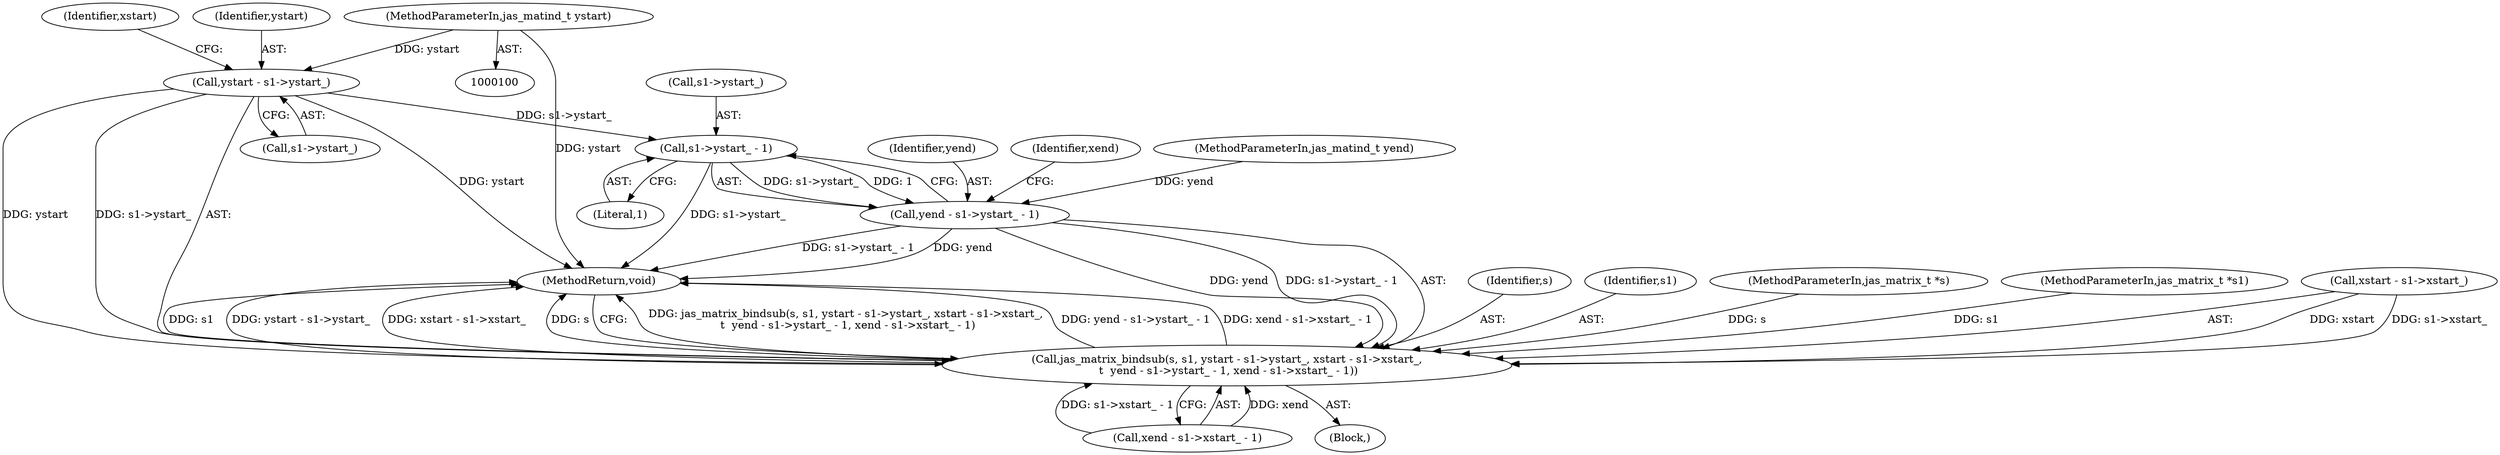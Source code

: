 digraph "0_jasper_d42b2388f7f8e0332c846675133acea151fc557a_25@pointer" {
"1000123" [label="(Call,s1->ystart_ - 1)"];
"1000111" [label="(Call,ystart - s1->ystart_)"];
"1000104" [label="(MethodParameterIn,jas_matind_t ystart)"];
"1000121" [label="(Call,yend - s1->ystart_ - 1)"];
"1000108" [label="(Call,jas_matrix_bindsub(s, s1, ystart - s1->ystart_, xstart - s1->xstart_,\n \t  yend - s1->ystart_ - 1, xend - s1->xstart_ - 1))"];
"1000128" [label="(Call,xend - s1->xstart_ - 1)"];
"1000122" [label="(Identifier,yend)"];
"1000104" [label="(MethodParameterIn,jas_matind_t ystart)"];
"1000111" [label="(Call,ystart - s1->ystart_)"];
"1000117" [label="(Identifier,xstart)"];
"1000109" [label="(Identifier,s)"];
"1000110" [label="(Identifier,s1)"];
"1000113" [label="(Call,s1->ystart_)"];
"1000101" [label="(MethodParameterIn,jas_matrix_t *s)"];
"1000135" [label="(MethodReturn,void)"];
"1000108" [label="(Call,jas_matrix_bindsub(s, s1, ystart - s1->ystart_, xstart - s1->xstart_,\n \t  yend - s1->ystart_ - 1, xend - s1->xstart_ - 1))"];
"1000124" [label="(Call,s1->ystart_)"];
"1000129" [label="(Identifier,xend)"];
"1000107" [label="(Block,)"];
"1000127" [label="(Literal,1)"];
"1000112" [label="(Identifier,ystart)"];
"1000106" [label="(MethodParameterIn,jas_matind_t yend)"];
"1000102" [label="(MethodParameterIn,jas_matrix_t *s1)"];
"1000116" [label="(Call,xstart - s1->xstart_)"];
"1000121" [label="(Call,yend - s1->ystart_ - 1)"];
"1000123" [label="(Call,s1->ystart_ - 1)"];
"1000123" -> "1000121"  [label="AST: "];
"1000123" -> "1000127"  [label="CFG: "];
"1000124" -> "1000123"  [label="AST: "];
"1000127" -> "1000123"  [label="AST: "];
"1000121" -> "1000123"  [label="CFG: "];
"1000123" -> "1000135"  [label="DDG: s1->ystart_"];
"1000123" -> "1000121"  [label="DDG: s1->ystart_"];
"1000123" -> "1000121"  [label="DDG: 1"];
"1000111" -> "1000123"  [label="DDG: s1->ystart_"];
"1000111" -> "1000108"  [label="AST: "];
"1000111" -> "1000113"  [label="CFG: "];
"1000112" -> "1000111"  [label="AST: "];
"1000113" -> "1000111"  [label="AST: "];
"1000117" -> "1000111"  [label="CFG: "];
"1000111" -> "1000135"  [label="DDG: ystart"];
"1000111" -> "1000108"  [label="DDG: ystart"];
"1000111" -> "1000108"  [label="DDG: s1->ystart_"];
"1000104" -> "1000111"  [label="DDG: ystart"];
"1000104" -> "1000100"  [label="AST: "];
"1000104" -> "1000135"  [label="DDG: ystart"];
"1000121" -> "1000108"  [label="AST: "];
"1000122" -> "1000121"  [label="AST: "];
"1000129" -> "1000121"  [label="CFG: "];
"1000121" -> "1000135"  [label="DDG: s1->ystart_ - 1"];
"1000121" -> "1000135"  [label="DDG: yend"];
"1000121" -> "1000108"  [label="DDG: yend"];
"1000121" -> "1000108"  [label="DDG: s1->ystart_ - 1"];
"1000106" -> "1000121"  [label="DDG: yend"];
"1000108" -> "1000107"  [label="AST: "];
"1000108" -> "1000128"  [label="CFG: "];
"1000109" -> "1000108"  [label="AST: "];
"1000110" -> "1000108"  [label="AST: "];
"1000116" -> "1000108"  [label="AST: "];
"1000128" -> "1000108"  [label="AST: "];
"1000135" -> "1000108"  [label="CFG: "];
"1000108" -> "1000135"  [label="DDG: jas_matrix_bindsub(s, s1, ystart - s1->ystart_, xstart - s1->xstart_,\n \t  yend - s1->ystart_ - 1, xend - s1->xstart_ - 1)"];
"1000108" -> "1000135"  [label="DDG: yend - s1->ystart_ - 1"];
"1000108" -> "1000135"  [label="DDG: xend - s1->xstart_ - 1"];
"1000108" -> "1000135"  [label="DDG: s1"];
"1000108" -> "1000135"  [label="DDG: ystart - s1->ystart_"];
"1000108" -> "1000135"  [label="DDG: xstart - s1->xstart_"];
"1000108" -> "1000135"  [label="DDG: s"];
"1000101" -> "1000108"  [label="DDG: s"];
"1000102" -> "1000108"  [label="DDG: s1"];
"1000116" -> "1000108"  [label="DDG: xstart"];
"1000116" -> "1000108"  [label="DDG: s1->xstart_"];
"1000128" -> "1000108"  [label="DDG: xend"];
"1000128" -> "1000108"  [label="DDG: s1->xstart_ - 1"];
}
